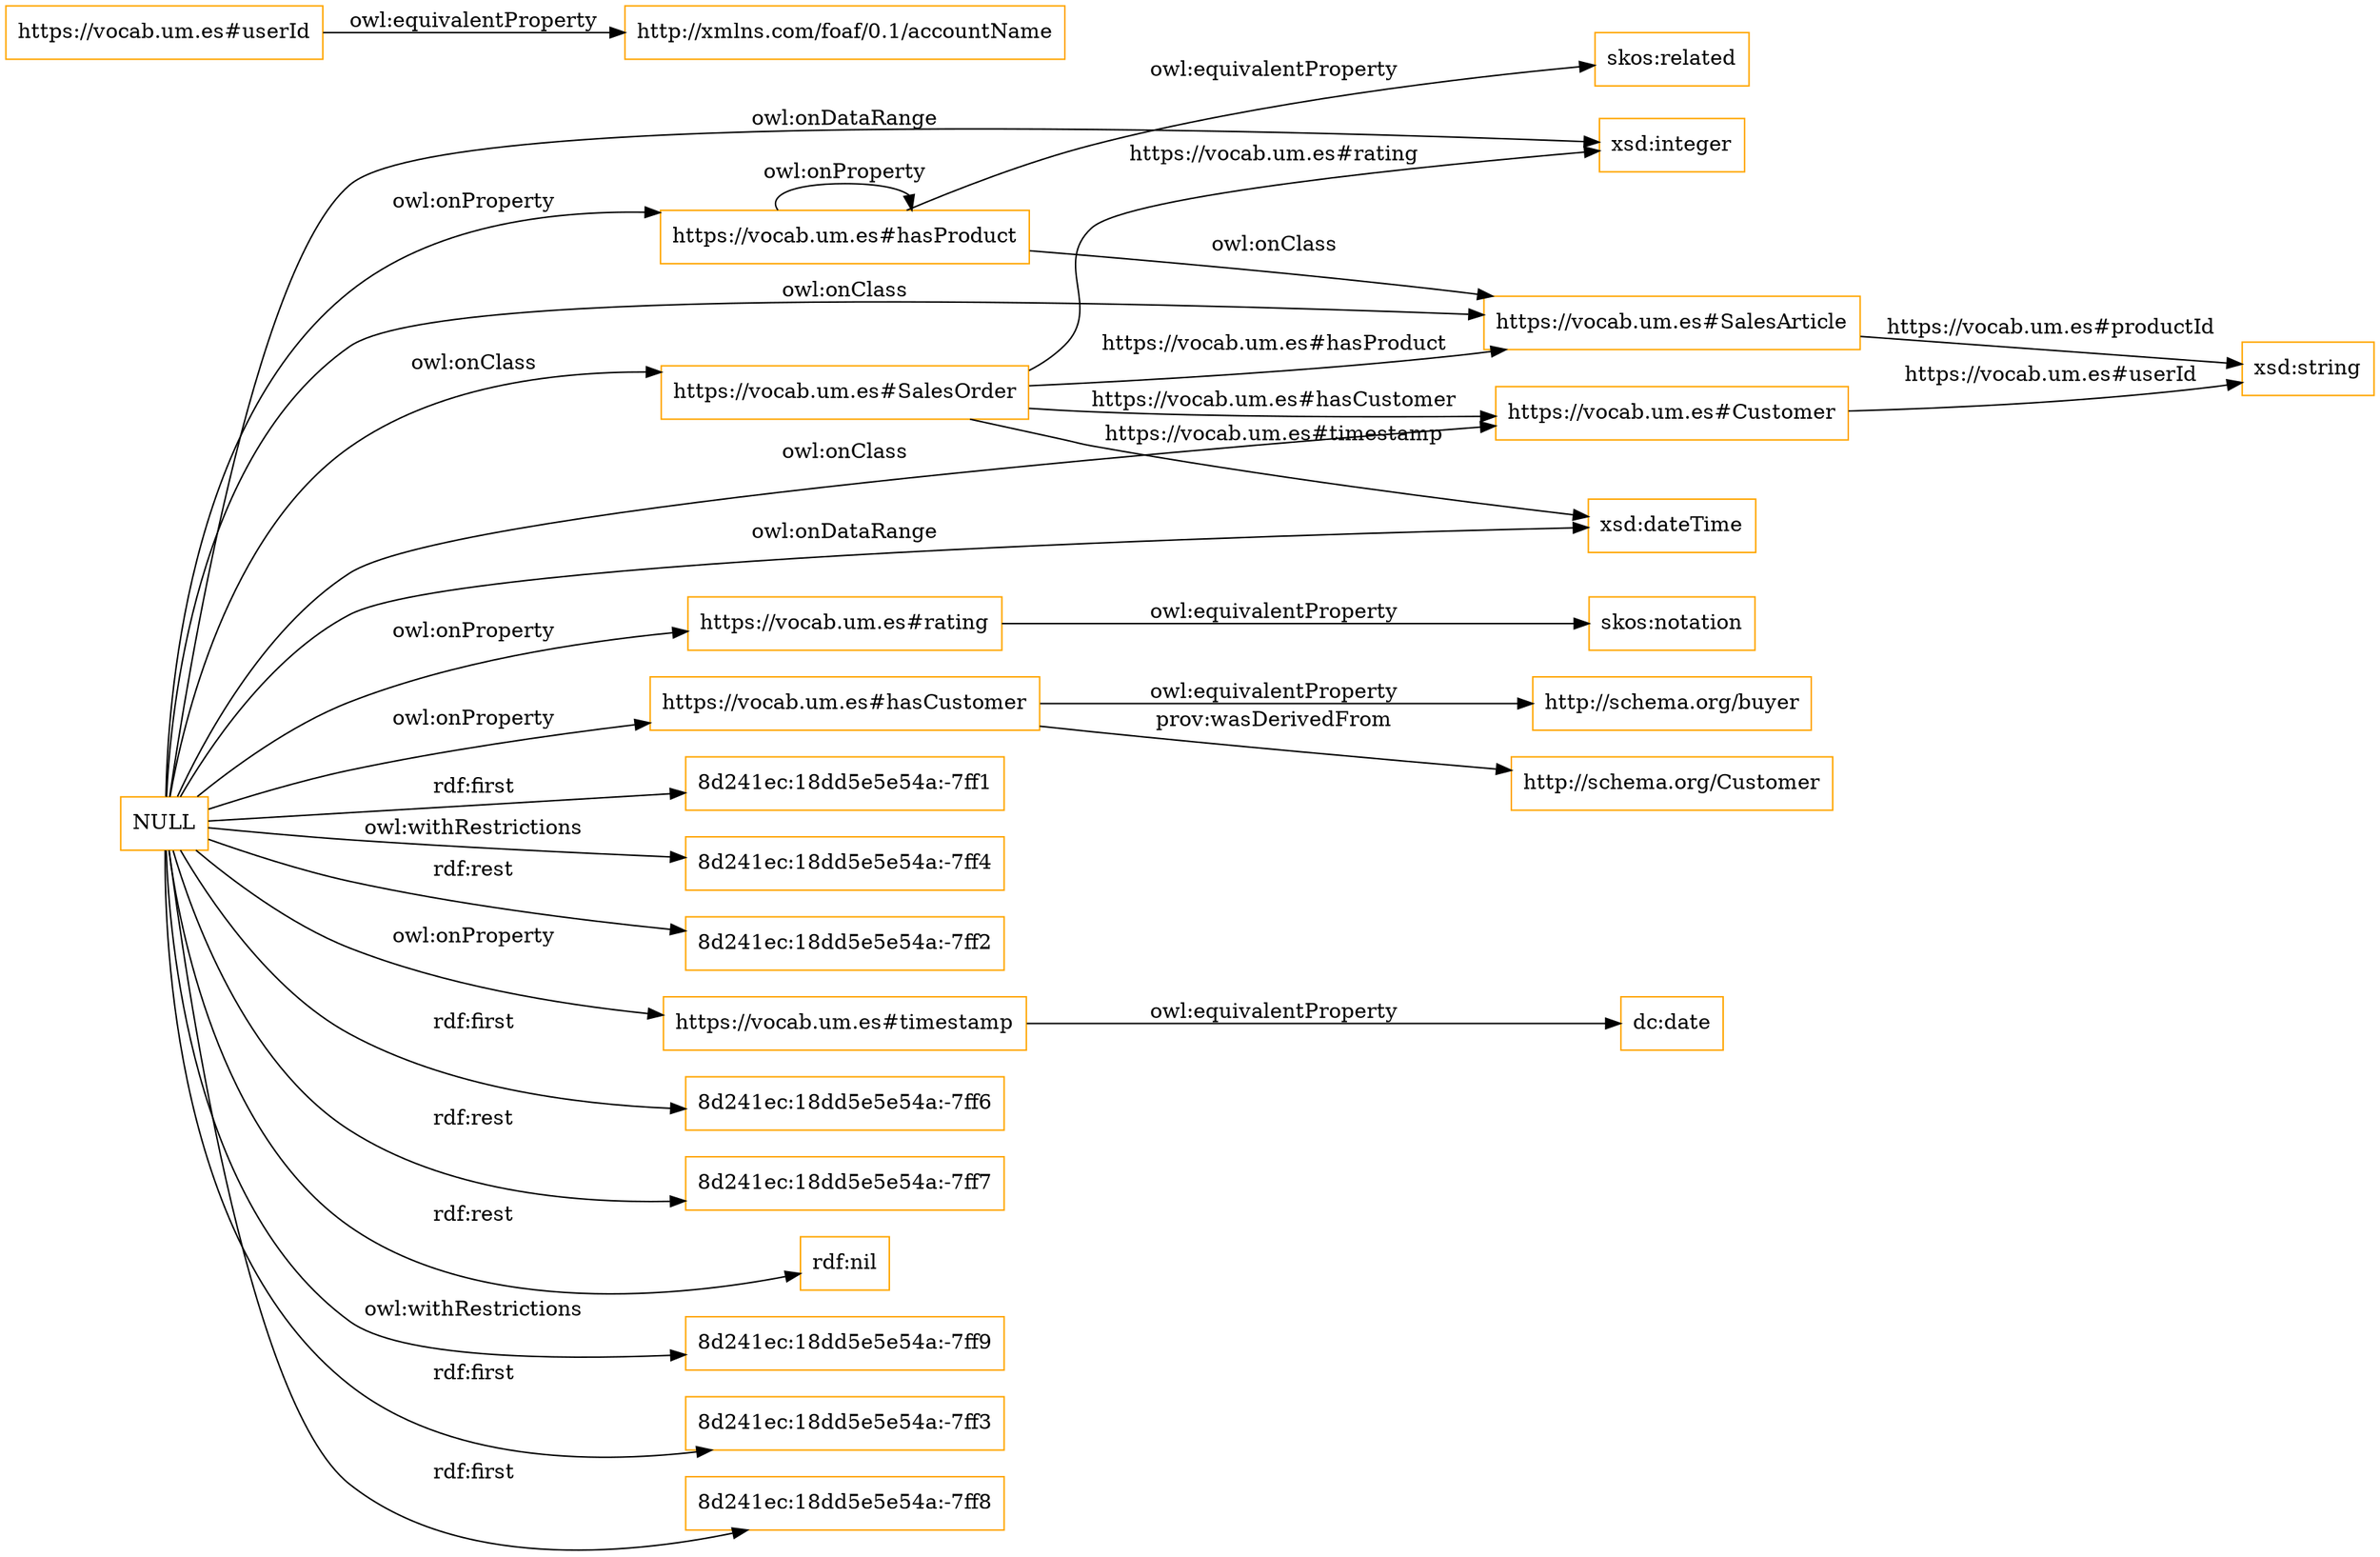 digraph ar2dtool_diagram { 
rankdir=LR;
size="1501"
node [shape = rectangle, color="orange"]; "https://vocab.um.es#SalesArticle" "https://vocab.um.es#Customer" "https://vocab.um.es#SalesOrder" ; /*classes style*/
	"https://vocab.um.es#rating" -> "skos:notation" [ label = "owl:equivalentProperty" ];
	"https://vocab.um.es#hasCustomer" -> "http://schema.org/buyer" [ label = "owl:equivalentProperty" ];
	"https://vocab.um.es#hasCustomer" -> "http://schema.org/Customer" [ label = "prov:wasDerivedFrom" ];
	"https://vocab.um.es#hasProduct" -> "https://vocab.um.es#SalesArticle" [ label = "owl:onClass" ];
	"https://vocab.um.es#hasProduct" -> "skos:related" [ label = "owl:equivalentProperty" ];
	"https://vocab.um.es#hasProduct" -> "https://vocab.um.es#hasProduct" [ label = "owl:onProperty" ];
	"https://vocab.um.es#timestamp" -> "dc:date" [ label = "owl:equivalentProperty" ];
	"https://vocab.um.es#userId" -> "http://xmlns.com/foaf/0.1/accountName" [ label = "owl:equivalentProperty" ];
	"NULL" -> "8d241ec:18dd5e5e54a:-7ff1" [ label = "rdf:first" ];
	"NULL" -> "8d241ec:18dd5e5e54a:-7ff4" [ label = "owl:withRestrictions" ];
	"NULL" -> "8d241ec:18dd5e5e54a:-7ff2" [ label = "rdf:rest" ];
	"NULL" -> "xsd:integer" [ label = "owl:onDataRange" ];
	"NULL" -> "xsd:dateTime" [ label = "owl:onDataRange" ];
	"NULL" -> "8d241ec:18dd5e5e54a:-7ff6" [ label = "rdf:first" ];
	"NULL" -> "https://vocab.um.es#rating" [ label = "owl:onProperty" ];
	"NULL" -> "8d241ec:18dd5e5e54a:-7ff7" [ label = "rdf:rest" ];
	"NULL" -> "https://vocab.um.es#SalesArticle" [ label = "owl:onClass" ];
	"NULL" -> "rdf:nil" [ label = "rdf:rest" ];
	"NULL" -> "https://vocab.um.es#hasProduct" [ label = "owl:onProperty" ];
	"NULL" -> "8d241ec:18dd5e5e54a:-7ff9" [ label = "owl:withRestrictions" ];
	"NULL" -> "https://vocab.um.es#timestamp" [ label = "owl:onProperty" ];
	"NULL" -> "https://vocab.um.es#Customer" [ label = "owl:onClass" ];
	"NULL" -> "8d241ec:18dd5e5e54a:-7ff3" [ label = "rdf:first" ];
	"NULL" -> "8d241ec:18dd5e5e54a:-7ff8" [ label = "rdf:first" ];
	"NULL" -> "https://vocab.um.es#hasCustomer" [ label = "owl:onProperty" ];
	"NULL" -> "https://vocab.um.es#SalesOrder" [ label = "owl:onClass" ];
	"https://vocab.um.es#SalesOrder" -> "xsd:integer" [ label = "https://vocab.um.es#rating" ];
	"https://vocab.um.es#Customer" -> "xsd:string" [ label = "https://vocab.um.es#userId" ];
	"https://vocab.um.es#SalesOrder" -> "xsd:dateTime" [ label = "https://vocab.um.es#timestamp" ];
	"https://vocab.um.es#SalesOrder" -> "https://vocab.um.es#Customer" [ label = "https://vocab.um.es#hasCustomer" ];
	"https://vocab.um.es#SalesOrder" -> "https://vocab.um.es#SalesArticle" [ label = "https://vocab.um.es#hasProduct" ];
	"https://vocab.um.es#SalesArticle" -> "xsd:string" [ label = "https://vocab.um.es#productId" ];

}
